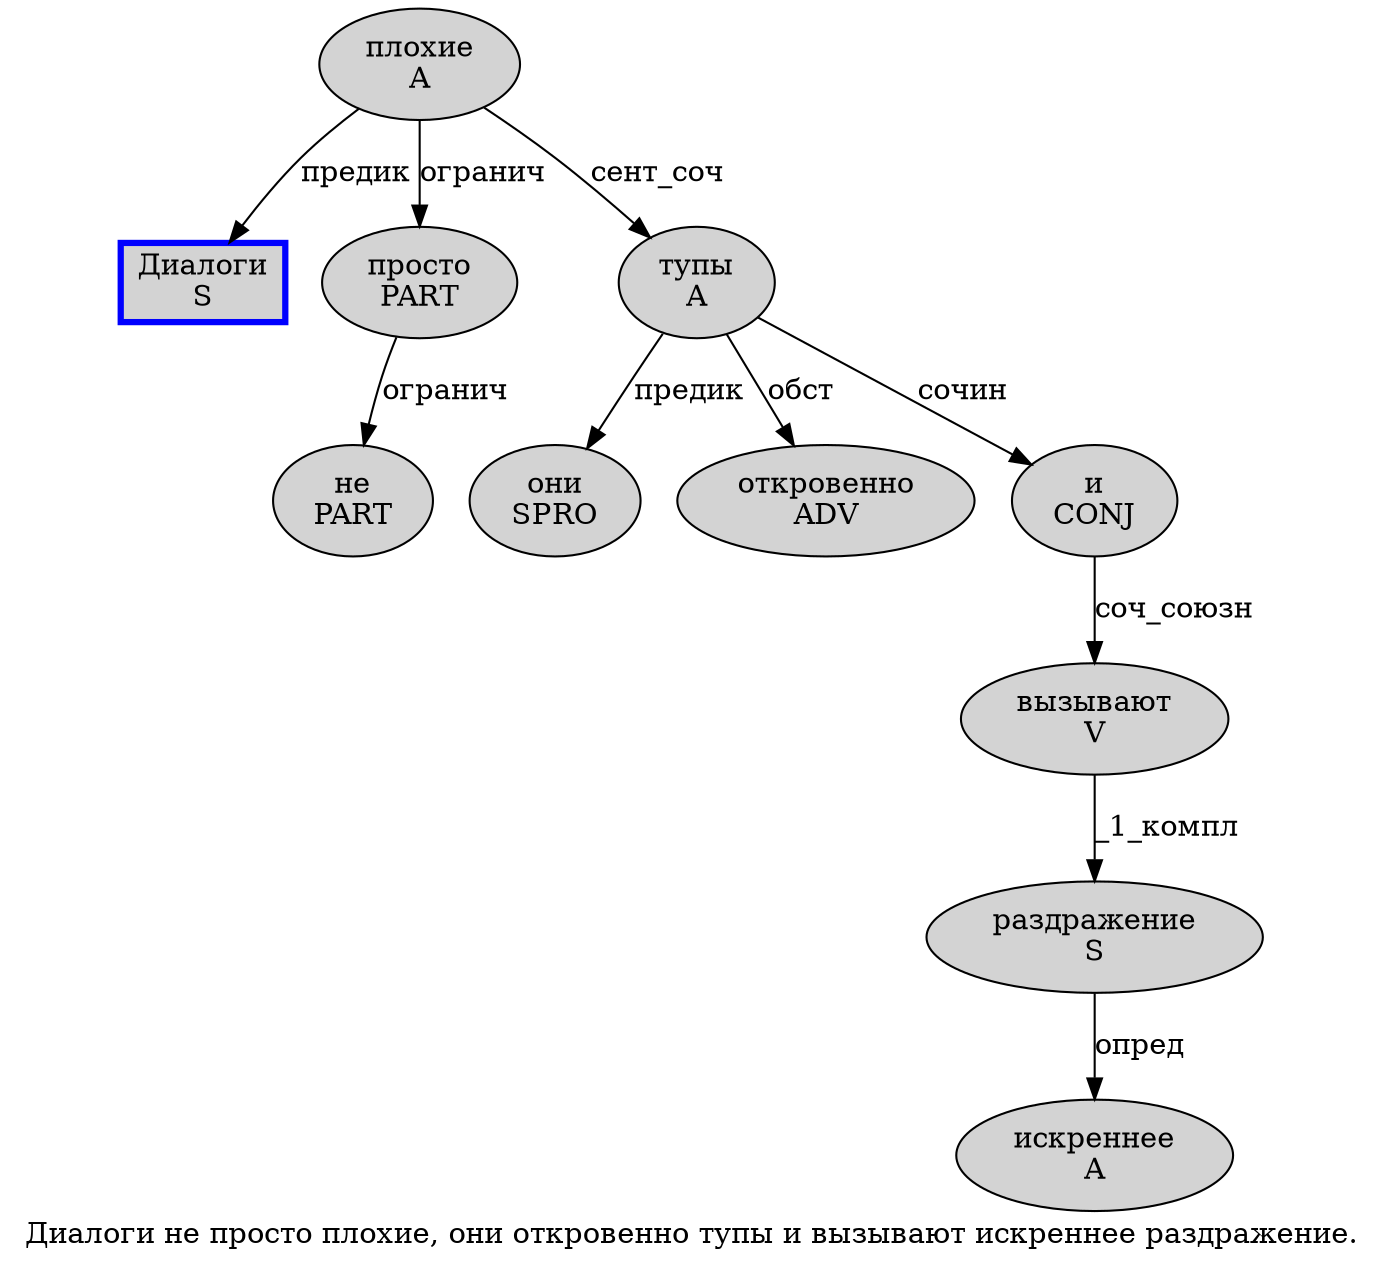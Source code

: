 digraph SENTENCE_4621 {
	graph [label="Диалоги не просто плохие, они откровенно тупы и вызывают искреннее раздражение."]
	node [style=filled]
		0 [label="Диалоги
S" color=blue fillcolor=lightgray penwidth=3 shape=box]
		1 [label="не
PART" color="" fillcolor=lightgray penwidth=1 shape=ellipse]
		2 [label="просто
PART" color="" fillcolor=lightgray penwidth=1 shape=ellipse]
		3 [label="плохие
A" color="" fillcolor=lightgray penwidth=1 shape=ellipse]
		5 [label="они
SPRO" color="" fillcolor=lightgray penwidth=1 shape=ellipse]
		6 [label="откровенно
ADV" color="" fillcolor=lightgray penwidth=1 shape=ellipse]
		7 [label="тупы
A" color="" fillcolor=lightgray penwidth=1 shape=ellipse]
		8 [label="и
CONJ" color="" fillcolor=lightgray penwidth=1 shape=ellipse]
		9 [label="вызывают
V" color="" fillcolor=lightgray penwidth=1 shape=ellipse]
		10 [label="искреннее
A" color="" fillcolor=lightgray penwidth=1 shape=ellipse]
		11 [label="раздражение
S" color="" fillcolor=lightgray penwidth=1 shape=ellipse]
			2 -> 1 [label="огранич"]
			8 -> 9 [label="соч_союзн"]
			11 -> 10 [label="опред"]
			7 -> 5 [label="предик"]
			7 -> 6 [label="обст"]
			7 -> 8 [label="сочин"]
			9 -> 11 [label="_1_компл"]
			3 -> 0 [label="предик"]
			3 -> 2 [label="огранич"]
			3 -> 7 [label="сент_соч"]
}